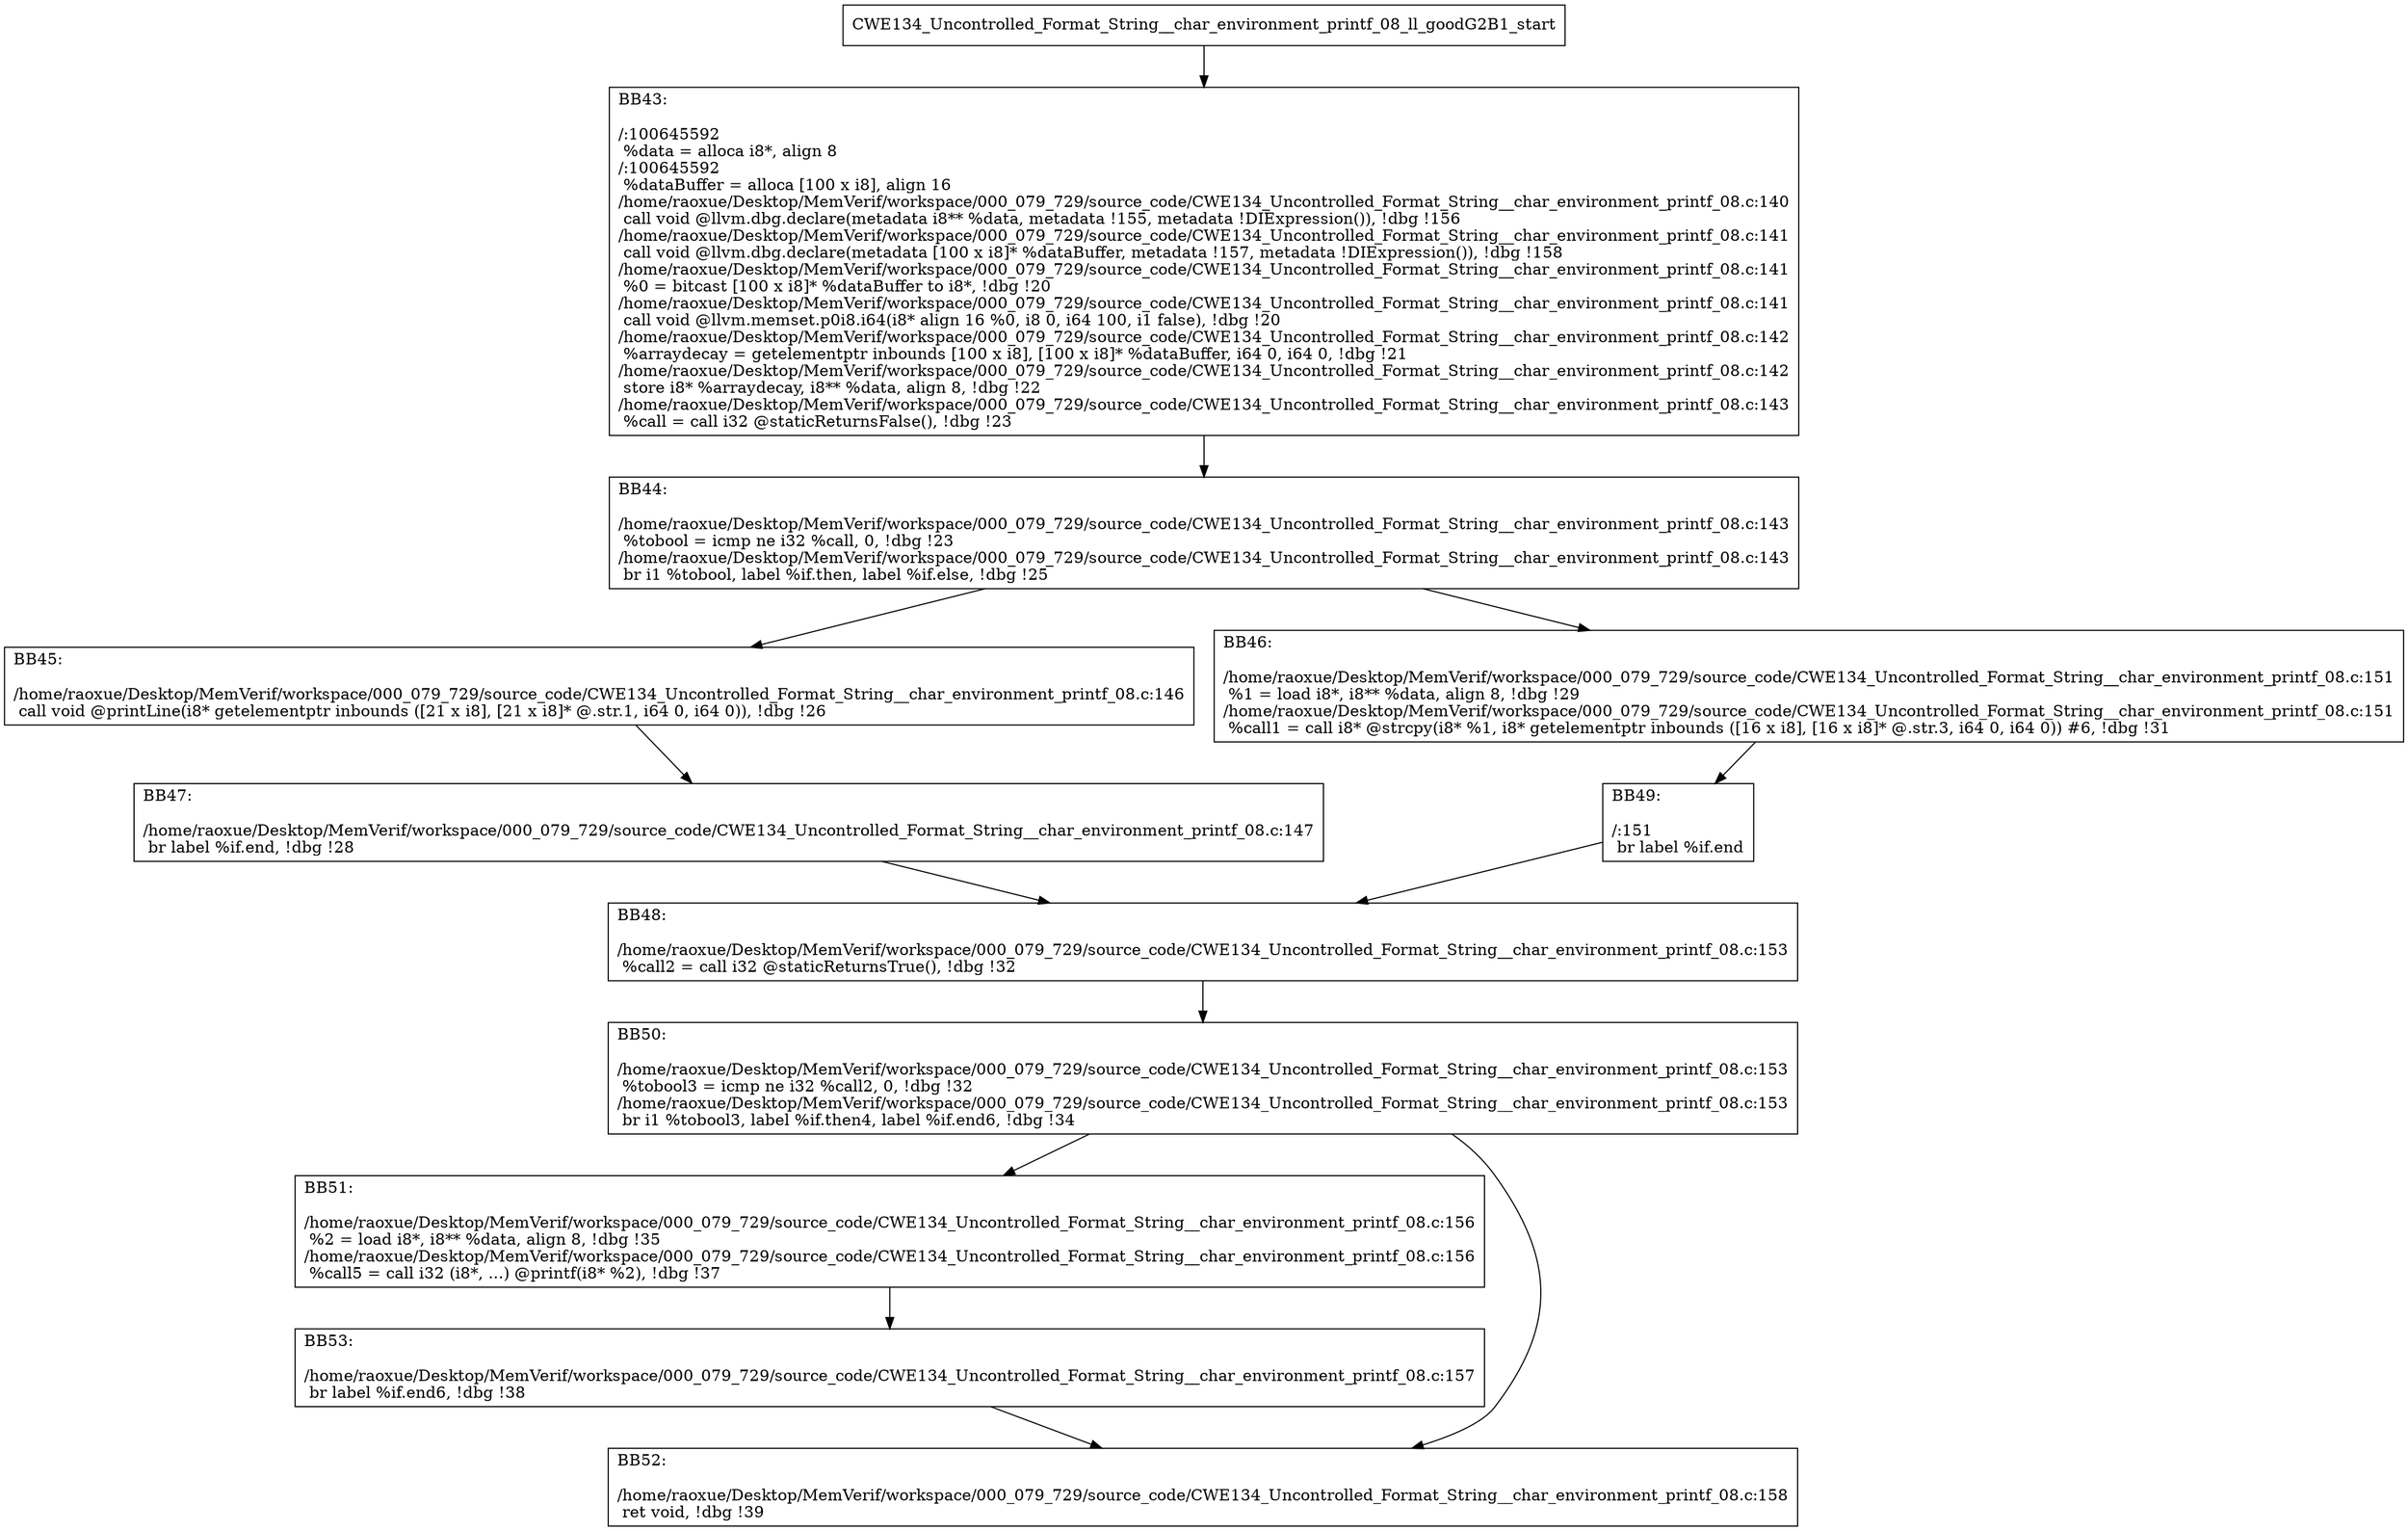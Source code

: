 digraph "CFG for'CWE134_Uncontrolled_Format_String__char_environment_printf_08_ll_goodG2B1' function" {
	BBCWE134_Uncontrolled_Format_String__char_environment_printf_08_ll_goodG2B1_start[shape=record,label="{CWE134_Uncontrolled_Format_String__char_environment_printf_08_ll_goodG2B1_start}"];
	BBCWE134_Uncontrolled_Format_String__char_environment_printf_08_ll_goodG2B1_start-> CWE134_Uncontrolled_Format_String__char_environment_printf_08_ll_goodG2B1BB43;
	CWE134_Uncontrolled_Format_String__char_environment_printf_08_ll_goodG2B1BB43 [shape=record, label="{BB43:\l\l/:100645592\l
  %data = alloca i8*, align 8\l
/:100645592\l
  %dataBuffer = alloca [100 x i8], align 16\l
/home/raoxue/Desktop/MemVerif/workspace/000_079_729/source_code/CWE134_Uncontrolled_Format_String__char_environment_printf_08.c:140\l
  call void @llvm.dbg.declare(metadata i8** %data, metadata !155, metadata !DIExpression()), !dbg !156\l
/home/raoxue/Desktop/MemVerif/workspace/000_079_729/source_code/CWE134_Uncontrolled_Format_String__char_environment_printf_08.c:141\l
  call void @llvm.dbg.declare(metadata [100 x i8]* %dataBuffer, metadata !157, metadata !DIExpression()), !dbg !158\l
/home/raoxue/Desktop/MemVerif/workspace/000_079_729/source_code/CWE134_Uncontrolled_Format_String__char_environment_printf_08.c:141\l
  %0 = bitcast [100 x i8]* %dataBuffer to i8*, !dbg !20\l
/home/raoxue/Desktop/MemVerif/workspace/000_079_729/source_code/CWE134_Uncontrolled_Format_String__char_environment_printf_08.c:141\l
  call void @llvm.memset.p0i8.i64(i8* align 16 %0, i8 0, i64 100, i1 false), !dbg !20\l
/home/raoxue/Desktop/MemVerif/workspace/000_079_729/source_code/CWE134_Uncontrolled_Format_String__char_environment_printf_08.c:142\l
  %arraydecay = getelementptr inbounds [100 x i8], [100 x i8]* %dataBuffer, i64 0, i64 0, !dbg !21\l
/home/raoxue/Desktop/MemVerif/workspace/000_079_729/source_code/CWE134_Uncontrolled_Format_String__char_environment_printf_08.c:142\l
  store i8* %arraydecay, i8** %data, align 8, !dbg !22\l
/home/raoxue/Desktop/MemVerif/workspace/000_079_729/source_code/CWE134_Uncontrolled_Format_String__char_environment_printf_08.c:143\l
  %call = call i32 @staticReturnsFalse(), !dbg !23\l
}"];
	CWE134_Uncontrolled_Format_String__char_environment_printf_08_ll_goodG2B1BB43-> CWE134_Uncontrolled_Format_String__char_environment_printf_08_ll_goodG2B1BB44;
	CWE134_Uncontrolled_Format_String__char_environment_printf_08_ll_goodG2B1BB44 [shape=record, label="{BB44:\l\l/home/raoxue/Desktop/MemVerif/workspace/000_079_729/source_code/CWE134_Uncontrolled_Format_String__char_environment_printf_08.c:143\l
  %tobool = icmp ne i32 %call, 0, !dbg !23\l
/home/raoxue/Desktop/MemVerif/workspace/000_079_729/source_code/CWE134_Uncontrolled_Format_String__char_environment_printf_08.c:143\l
  br i1 %tobool, label %if.then, label %if.else, !dbg !25\l
}"];
	CWE134_Uncontrolled_Format_String__char_environment_printf_08_ll_goodG2B1BB44-> CWE134_Uncontrolled_Format_String__char_environment_printf_08_ll_goodG2B1BB45;
	CWE134_Uncontrolled_Format_String__char_environment_printf_08_ll_goodG2B1BB44-> CWE134_Uncontrolled_Format_String__char_environment_printf_08_ll_goodG2B1BB46;
	CWE134_Uncontrolled_Format_String__char_environment_printf_08_ll_goodG2B1BB45 [shape=record, label="{BB45:\l\l/home/raoxue/Desktop/MemVerif/workspace/000_079_729/source_code/CWE134_Uncontrolled_Format_String__char_environment_printf_08.c:146\l
  call void @printLine(i8* getelementptr inbounds ([21 x i8], [21 x i8]* @.str.1, i64 0, i64 0)), !dbg !26\l
}"];
	CWE134_Uncontrolled_Format_String__char_environment_printf_08_ll_goodG2B1BB45-> CWE134_Uncontrolled_Format_String__char_environment_printf_08_ll_goodG2B1BB47;
	CWE134_Uncontrolled_Format_String__char_environment_printf_08_ll_goodG2B1BB47 [shape=record, label="{BB47:\l\l/home/raoxue/Desktop/MemVerif/workspace/000_079_729/source_code/CWE134_Uncontrolled_Format_String__char_environment_printf_08.c:147\l
  br label %if.end, !dbg !28\l
}"];
	CWE134_Uncontrolled_Format_String__char_environment_printf_08_ll_goodG2B1BB47-> CWE134_Uncontrolled_Format_String__char_environment_printf_08_ll_goodG2B1BB48;
	CWE134_Uncontrolled_Format_String__char_environment_printf_08_ll_goodG2B1BB46 [shape=record, label="{BB46:\l\l/home/raoxue/Desktop/MemVerif/workspace/000_079_729/source_code/CWE134_Uncontrolled_Format_String__char_environment_printf_08.c:151\l
  %1 = load i8*, i8** %data, align 8, !dbg !29\l
/home/raoxue/Desktop/MemVerif/workspace/000_079_729/source_code/CWE134_Uncontrolled_Format_String__char_environment_printf_08.c:151\l
  %call1 = call i8* @strcpy(i8* %1, i8* getelementptr inbounds ([16 x i8], [16 x i8]* @.str.3, i64 0, i64 0)) #6, !dbg !31\l
}"];
	CWE134_Uncontrolled_Format_String__char_environment_printf_08_ll_goodG2B1BB46-> CWE134_Uncontrolled_Format_String__char_environment_printf_08_ll_goodG2B1BB49;
	CWE134_Uncontrolled_Format_String__char_environment_printf_08_ll_goodG2B1BB49 [shape=record, label="{BB49:\l\l/:151\l
  br label %if.end\l
}"];
	CWE134_Uncontrolled_Format_String__char_environment_printf_08_ll_goodG2B1BB49-> CWE134_Uncontrolled_Format_String__char_environment_printf_08_ll_goodG2B1BB48;
	CWE134_Uncontrolled_Format_String__char_environment_printf_08_ll_goodG2B1BB48 [shape=record, label="{BB48:\l\l/home/raoxue/Desktop/MemVerif/workspace/000_079_729/source_code/CWE134_Uncontrolled_Format_String__char_environment_printf_08.c:153\l
  %call2 = call i32 @staticReturnsTrue(), !dbg !32\l
}"];
	CWE134_Uncontrolled_Format_String__char_environment_printf_08_ll_goodG2B1BB48-> CWE134_Uncontrolled_Format_String__char_environment_printf_08_ll_goodG2B1BB50;
	CWE134_Uncontrolled_Format_String__char_environment_printf_08_ll_goodG2B1BB50 [shape=record, label="{BB50:\l\l/home/raoxue/Desktop/MemVerif/workspace/000_079_729/source_code/CWE134_Uncontrolled_Format_String__char_environment_printf_08.c:153\l
  %tobool3 = icmp ne i32 %call2, 0, !dbg !32\l
/home/raoxue/Desktop/MemVerif/workspace/000_079_729/source_code/CWE134_Uncontrolled_Format_String__char_environment_printf_08.c:153\l
  br i1 %tobool3, label %if.then4, label %if.end6, !dbg !34\l
}"];
	CWE134_Uncontrolled_Format_String__char_environment_printf_08_ll_goodG2B1BB50-> CWE134_Uncontrolled_Format_String__char_environment_printf_08_ll_goodG2B1BB51;
	CWE134_Uncontrolled_Format_String__char_environment_printf_08_ll_goodG2B1BB50-> CWE134_Uncontrolled_Format_String__char_environment_printf_08_ll_goodG2B1BB52;
	CWE134_Uncontrolled_Format_String__char_environment_printf_08_ll_goodG2B1BB51 [shape=record, label="{BB51:\l\l/home/raoxue/Desktop/MemVerif/workspace/000_079_729/source_code/CWE134_Uncontrolled_Format_String__char_environment_printf_08.c:156\l
  %2 = load i8*, i8** %data, align 8, !dbg !35\l
/home/raoxue/Desktop/MemVerif/workspace/000_079_729/source_code/CWE134_Uncontrolled_Format_String__char_environment_printf_08.c:156\l
  %call5 = call i32 (i8*, ...) @printf(i8* %2), !dbg !37\l
}"];
	CWE134_Uncontrolled_Format_String__char_environment_printf_08_ll_goodG2B1BB51-> CWE134_Uncontrolled_Format_String__char_environment_printf_08_ll_goodG2B1BB53;
	CWE134_Uncontrolled_Format_String__char_environment_printf_08_ll_goodG2B1BB53 [shape=record, label="{BB53:\l\l/home/raoxue/Desktop/MemVerif/workspace/000_079_729/source_code/CWE134_Uncontrolled_Format_String__char_environment_printf_08.c:157\l
  br label %if.end6, !dbg !38\l
}"];
	CWE134_Uncontrolled_Format_String__char_environment_printf_08_ll_goodG2B1BB53-> CWE134_Uncontrolled_Format_String__char_environment_printf_08_ll_goodG2B1BB52;
	CWE134_Uncontrolled_Format_String__char_environment_printf_08_ll_goodG2B1BB52 [shape=record, label="{BB52:\l\l/home/raoxue/Desktop/MemVerif/workspace/000_079_729/source_code/CWE134_Uncontrolled_Format_String__char_environment_printf_08.c:158\l
  ret void, !dbg !39\l
}"];
}
